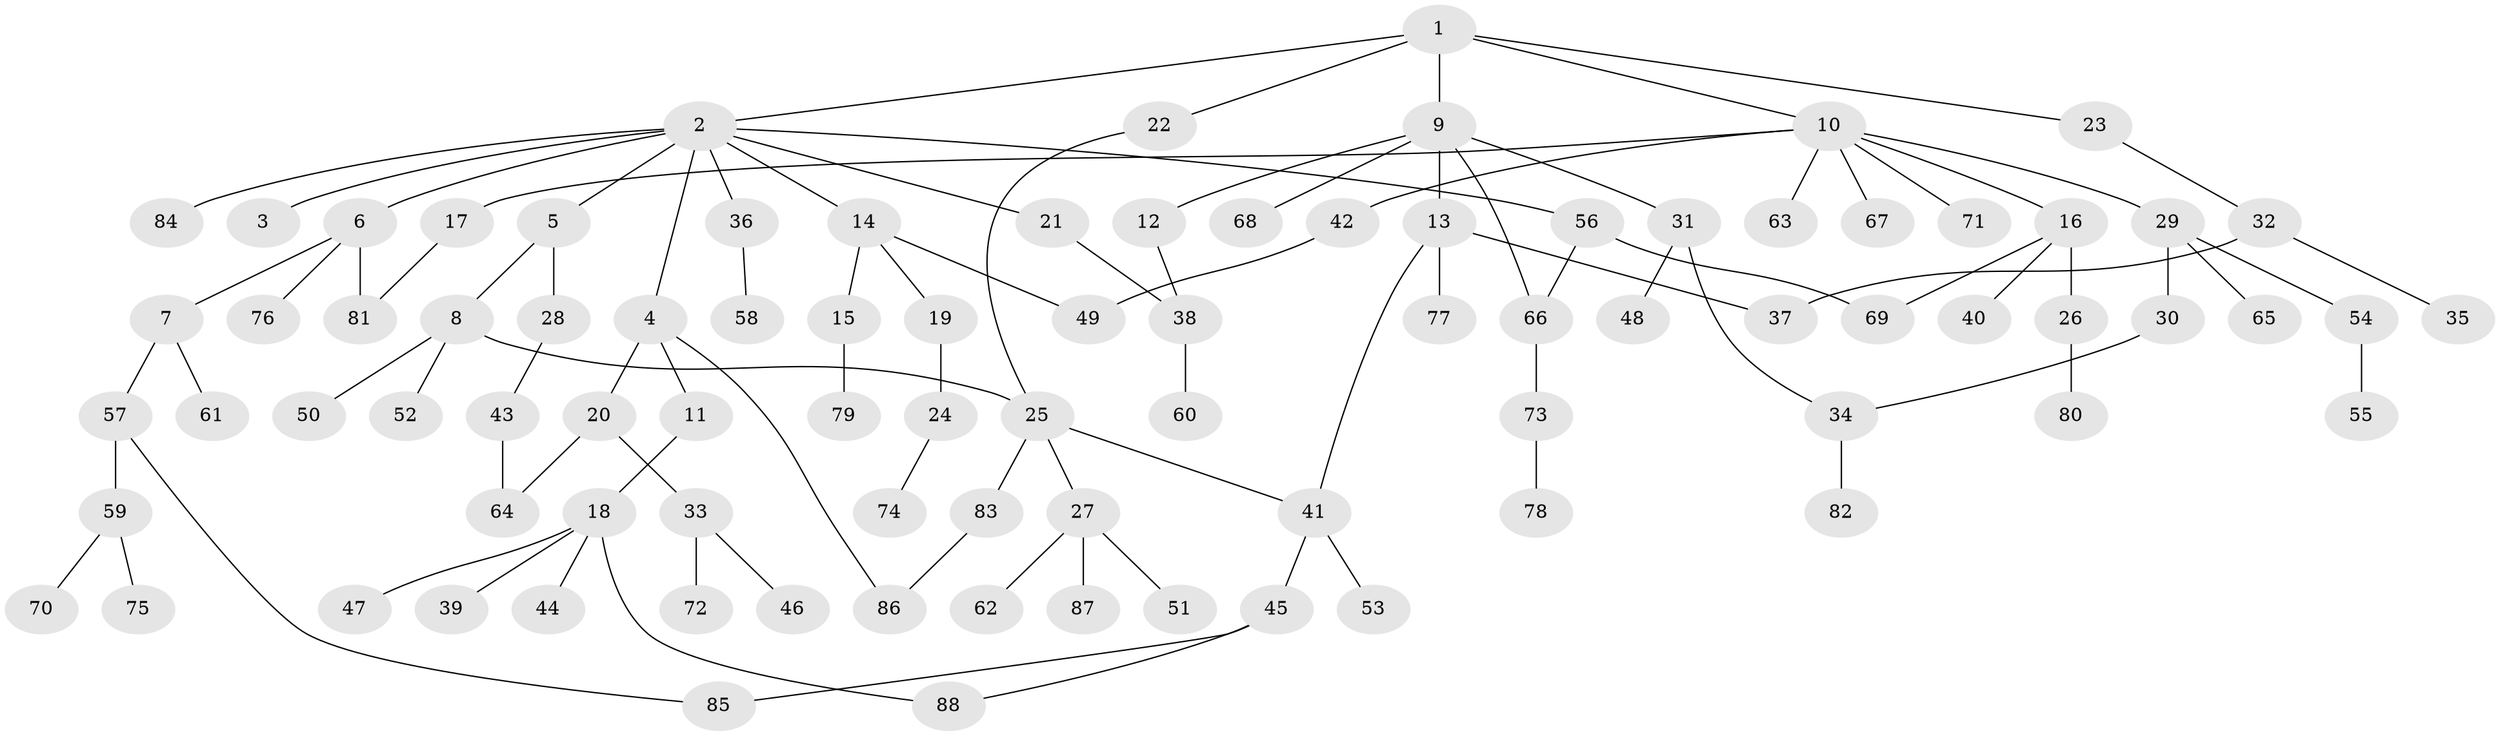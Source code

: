 // coarse degree distribution, {1: 0.5909090909090909, 2: 0.25, 8: 0.022727272727272728, 7: 0.022727272727272728, 4: 0.06818181818181818, 12: 0.022727272727272728, 13: 0.022727272727272728}
// Generated by graph-tools (version 1.1) at 2025/44/03/04/25 21:44:23]
// undirected, 88 vertices, 100 edges
graph export_dot {
graph [start="1"]
  node [color=gray90,style=filled];
  1;
  2;
  3;
  4;
  5;
  6;
  7;
  8;
  9;
  10;
  11;
  12;
  13;
  14;
  15;
  16;
  17;
  18;
  19;
  20;
  21;
  22;
  23;
  24;
  25;
  26;
  27;
  28;
  29;
  30;
  31;
  32;
  33;
  34;
  35;
  36;
  37;
  38;
  39;
  40;
  41;
  42;
  43;
  44;
  45;
  46;
  47;
  48;
  49;
  50;
  51;
  52;
  53;
  54;
  55;
  56;
  57;
  58;
  59;
  60;
  61;
  62;
  63;
  64;
  65;
  66;
  67;
  68;
  69;
  70;
  71;
  72;
  73;
  74;
  75;
  76;
  77;
  78;
  79;
  80;
  81;
  82;
  83;
  84;
  85;
  86;
  87;
  88;
  1 -- 2;
  1 -- 9;
  1 -- 10;
  1 -- 22;
  1 -- 23;
  2 -- 3;
  2 -- 4;
  2 -- 5;
  2 -- 6;
  2 -- 14;
  2 -- 21;
  2 -- 36;
  2 -- 56;
  2 -- 84;
  4 -- 11;
  4 -- 20;
  4 -- 86;
  5 -- 8;
  5 -- 28;
  6 -- 7;
  6 -- 76;
  6 -- 81;
  7 -- 57;
  7 -- 61;
  8 -- 25;
  8 -- 50;
  8 -- 52;
  9 -- 12;
  9 -- 13;
  9 -- 31;
  9 -- 68;
  9 -- 66;
  10 -- 16;
  10 -- 17;
  10 -- 29;
  10 -- 42;
  10 -- 63;
  10 -- 67;
  10 -- 71;
  11 -- 18;
  12 -- 38;
  13 -- 77;
  13 -- 41;
  13 -- 37;
  14 -- 15;
  14 -- 19;
  14 -- 49;
  15 -- 79;
  16 -- 26;
  16 -- 40;
  16 -- 69;
  17 -- 81;
  18 -- 39;
  18 -- 44;
  18 -- 47;
  18 -- 88;
  19 -- 24;
  20 -- 33;
  20 -- 64;
  21 -- 38;
  22 -- 25;
  23 -- 32;
  24 -- 74;
  25 -- 27;
  25 -- 41;
  25 -- 83;
  26 -- 80;
  27 -- 51;
  27 -- 62;
  27 -- 87;
  28 -- 43;
  29 -- 30;
  29 -- 54;
  29 -- 65;
  30 -- 34;
  31 -- 48;
  31 -- 34;
  32 -- 35;
  32 -- 37;
  33 -- 46;
  33 -- 72;
  34 -- 82;
  36 -- 58;
  38 -- 60;
  41 -- 45;
  41 -- 53;
  42 -- 49;
  43 -- 64;
  45 -- 85;
  45 -- 88;
  54 -- 55;
  56 -- 66;
  56 -- 69;
  57 -- 59;
  57 -- 85;
  59 -- 70;
  59 -- 75;
  66 -- 73;
  73 -- 78;
  83 -- 86;
}

